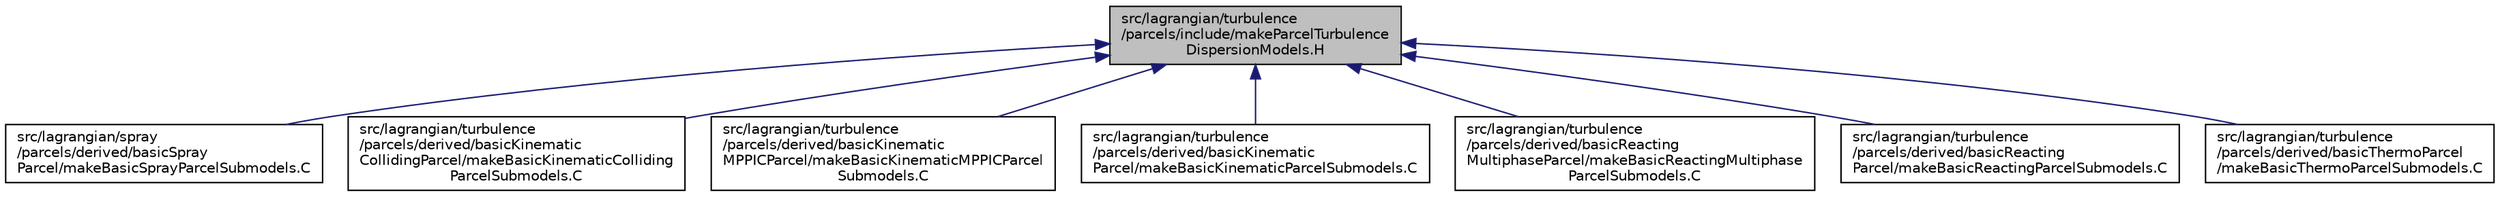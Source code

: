digraph "src/lagrangian/turbulence/parcels/include/makeParcelTurbulenceDispersionModels.H"
{
  bgcolor="transparent";
  edge [fontname="Helvetica",fontsize="10",labelfontname="Helvetica",labelfontsize="10"];
  node [fontname="Helvetica",fontsize="10",shape=record];
  Node103 [label="src/lagrangian/turbulence\l/parcels/include/makeParcelTurbulence\lDispersionModels.H",height=0.2,width=0.4,color="black", fillcolor="grey75", style="filled", fontcolor="black"];
  Node103 -> Node104 [dir="back",color="midnightblue",fontsize="10",style="solid",fontname="Helvetica"];
  Node104 [label="src/lagrangian/spray\l/parcels/derived/basicSpray\lParcel/makeBasicSprayParcelSubmodels.C",height=0.2,width=0.4,color="black",URL="$a07355.html"];
  Node103 -> Node105 [dir="back",color="midnightblue",fontsize="10",style="solid",fontname="Helvetica"];
  Node105 [label="src/lagrangian/turbulence\l/parcels/derived/basicKinematic\lCollidingParcel/makeBasicKinematicColliding\lParcelSubmodels.C",height=0.2,width=0.4,color="black",URL="$a41837.html"];
  Node103 -> Node106 [dir="back",color="midnightblue",fontsize="10",style="solid",fontname="Helvetica"];
  Node106 [label="src/lagrangian/turbulence\l/parcels/derived/basicKinematic\lMPPICParcel/makeBasicKinematicMPPICParcel\lSubmodels.C",height=0.2,width=0.4,color="black",URL="$a41843.html"];
  Node103 -> Node107 [dir="back",color="midnightblue",fontsize="10",style="solid",fontname="Helvetica"];
  Node107 [label="src/lagrangian/turbulence\l/parcels/derived/basicKinematic\lParcel/makeBasicKinematicParcelSubmodels.C",height=0.2,width=0.4,color="black",URL="$a41849.html"];
  Node103 -> Node108 [dir="back",color="midnightblue",fontsize="10",style="solid",fontname="Helvetica"];
  Node108 [label="src/lagrangian/turbulence\l/parcels/derived/basicReacting\lMultiphaseParcel/makeBasicReactingMultiphase\lParcelSubmodels.C",height=0.2,width=0.4,color="black",URL="$a41855.html"];
  Node103 -> Node109 [dir="back",color="midnightblue",fontsize="10",style="solid",fontname="Helvetica"];
  Node109 [label="src/lagrangian/turbulence\l/parcels/derived/basicReacting\lParcel/makeBasicReactingParcelSubmodels.C",height=0.2,width=0.4,color="black",URL="$a41861.html"];
  Node103 -> Node110 [dir="back",color="midnightblue",fontsize="10",style="solid",fontname="Helvetica"];
  Node110 [label="src/lagrangian/turbulence\l/parcels/derived/basicThermoParcel\l/makeBasicThermoParcelSubmodels.C",height=0.2,width=0.4,color="black",URL="$a41867.html"];
}
